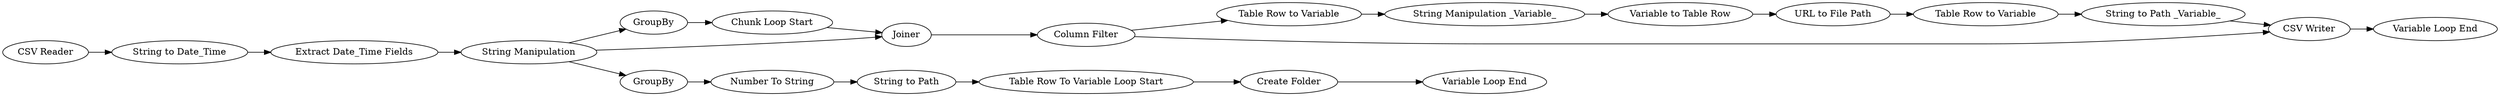 digraph {
	1 [label="CSV Reader"]
	5 [label="Extract Date_Time Fields"]
	6 [label="String Manipulation"]
	7 [label=GroupBy]
	8 [label="Chunk Loop Start"]
	9 [label=Joiner]
	10 [label="Column Filter"]
	14 [label="String to Path"]
	15 [label="Table Row To Variable Loop Start"]
	16 [label="Create Folder"]
	17 [label="Variable Loop End"]
	18 [label=GroupBy]
	19 [label="Number To String"]
	20 [label="Table Row to Variable"]
	23 [label="String Manipulation _Variable_"]
	26 [label="URL to File Path"]
	27 [label="Table Row to Variable"]
	29 [label="Variable to Table Row"]
	31 [label="CSV Writer"]
	32 [label="String to Path _Variable_"]
	33 [label="String to Date_Time"]
	34 [label="Variable Loop End"]
	1 -> 33
	5 -> 6
	6 -> 7
	6 -> 9
	6 -> 18
	7 -> 8
	8 -> 9
	9 -> 10
	10 -> 31
	10 -> 20
	14 -> 15
	15 -> 16
	16 -> 17
	18 -> 19
	19 -> 14
	20 -> 23
	23 -> 29
	26 -> 27
	27 -> 32
	29 -> 26
	31 -> 34
	32 -> 31
	33 -> 5
	rankdir=LR
}
